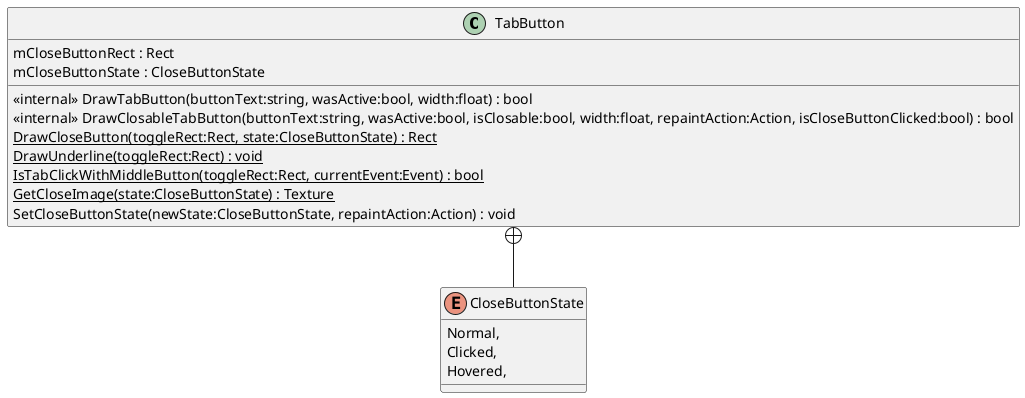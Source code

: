 @startuml
class TabButton {
    <<internal>> DrawTabButton(buttonText:string, wasActive:bool, width:float) : bool
    <<internal>> DrawClosableTabButton(buttonText:string, wasActive:bool, isClosable:bool, width:float, repaintAction:Action, isCloseButtonClicked:bool) : bool
    {static} DrawCloseButton(toggleRect:Rect, state:CloseButtonState) : Rect
    {static} DrawUnderline(toggleRect:Rect) : void
    {static} IsTabClickWithMiddleButton(toggleRect:Rect, currentEvent:Event) : bool
    {static} GetCloseImage(state:CloseButtonState) : Texture
    SetCloseButtonState(newState:CloseButtonState, repaintAction:Action) : void
    mCloseButtonRect : Rect
    mCloseButtonState : CloseButtonState
}
enum CloseButtonState {
    Normal,
    Clicked,
    Hovered,
}
TabButton +-- CloseButtonState
@enduml
